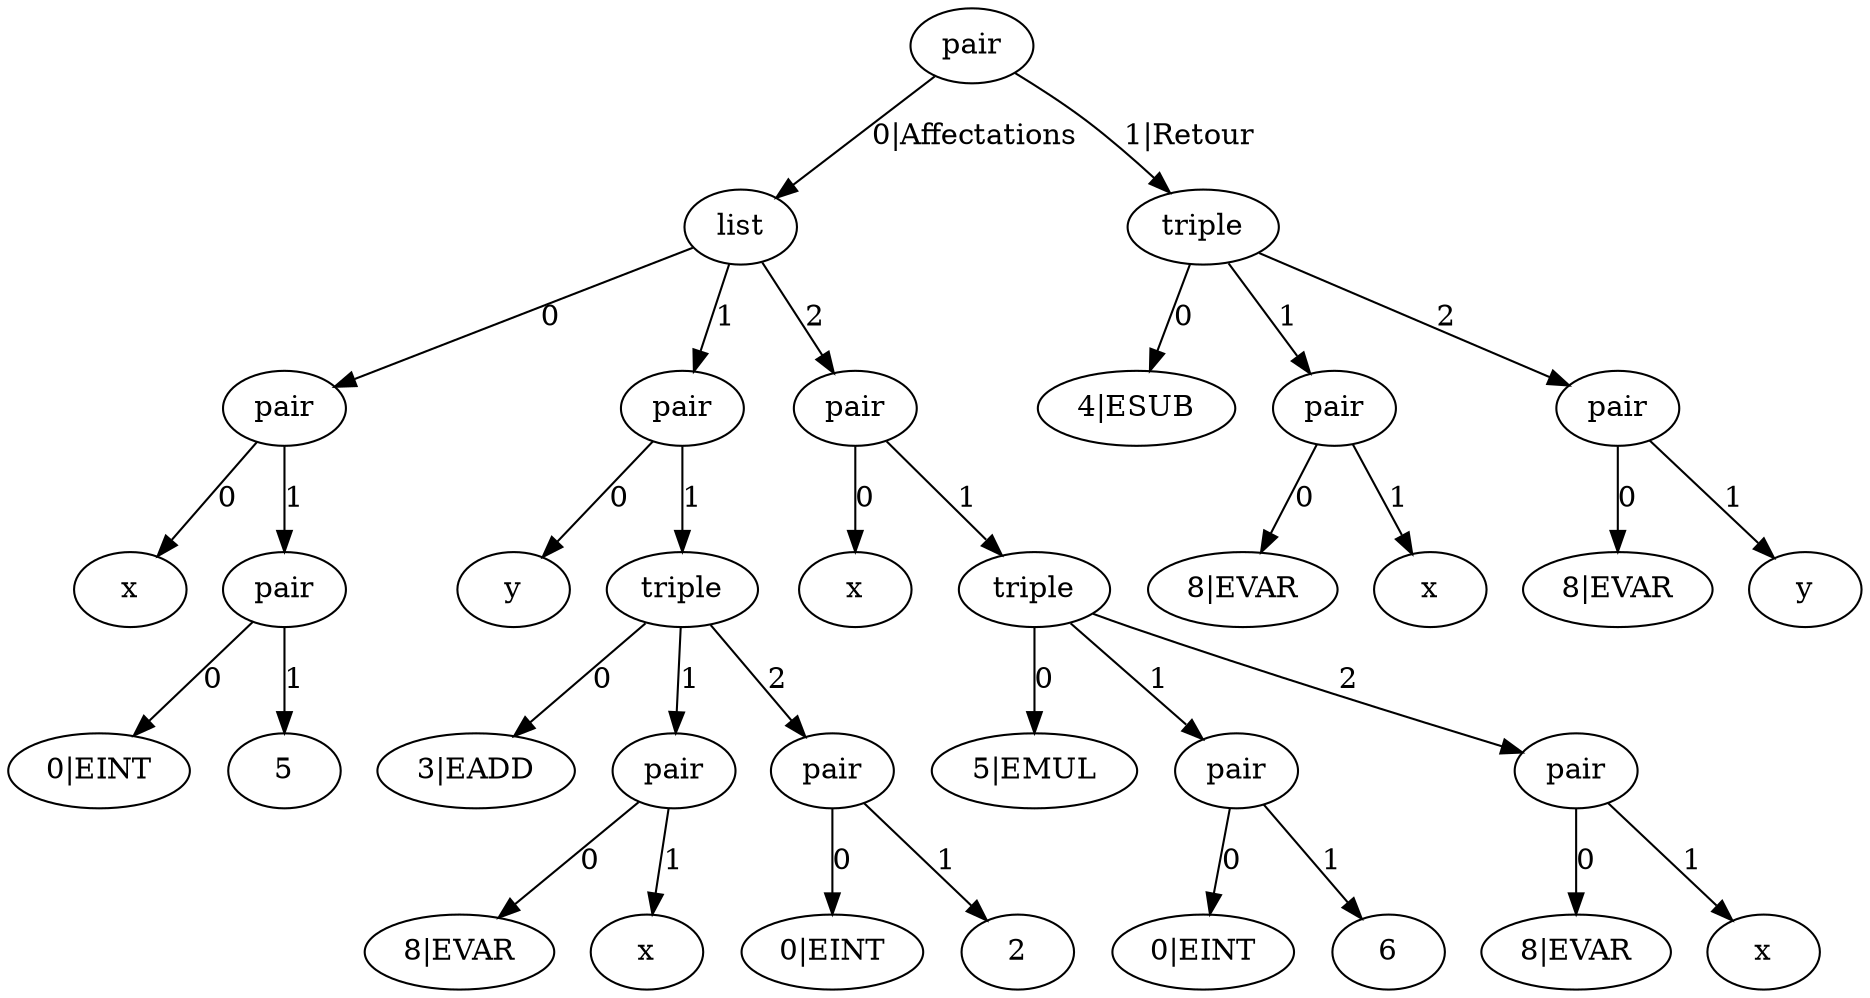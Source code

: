 digraph G {
n1 [label="pair"]
n2 [label="list"]
n3 [label="pair"]
n4 [label="x"]
n3 -> n4 [label="0"]
n5 [label="pair"]
n6 [label="0|EINT"]
n5 -> n6 [label="0"]
n7 [label="5"]
n5 -> n7 [label="1"]
n3 -> n5 [label="1"]
n2 -> n3 [label="0"]
n8 [label="pair"]
n9 [label="y"]
n8 -> n9 [label="0"]
n10 [label="triple"]
n11 [label="3|EADD"]
n10 -> n11 [label="0"]
n12 [label="pair"]
n13 [label="8|EVAR"]
n12 -> n13 [label="0"]
n14 [label="x"]
n12 -> n14 [label="1"]
n10 -> n12 [label="1"]
n15 [label="pair"]
n16 [label="0|EINT"]
n15 -> n16 [label="0"]
n17 [label="2"]
n15 -> n17 [label="1"]
n10 -> n15 [label="2"]
n8 -> n10 [label="1"]
n2 -> n8 [label="1"]
n18 [label="pair"]
n19 [label="x"]
n18 -> n19 [label="0"]
n20 [label="triple"]
n21 [label="5|EMUL"]
n20 -> n21 [label="0"]
n22 [label="pair"]
n23 [label="0|EINT"]
n22 -> n23 [label="0"]
n24 [label="6"]
n22 -> n24 [label="1"]
n20 -> n22 [label="1"]
n25 [label="pair"]
n26 [label="8|EVAR"]
n25 -> n26 [label="0"]
n27 [label="x"]
n25 -> n27 [label="1"]
n20 -> n25 [label="2"]
n18 -> n20 [label="1"]
n2 -> n18 [label="2"]
n1 -> n2 [label="0|Affectations"]
n28 [label="triple"]
n29 [label="4|ESUB"]
n28 -> n29 [label="0"]
n30 [label="pair"]
n31 [label="8|EVAR"]
n30 -> n31 [label="0"]
n32 [label="x"]
n30 -> n32 [label="1"]
n28 -> n30 [label="1"]
n33 [label="pair"]
n34 [label="8|EVAR"]
n33 -> n34 [label="0"]
n35 [label="y"]
n33 -> n35 [label="1"]
n28 -> n33 [label="2"]
n1 -> n28 [label="1|Retour"]
}
